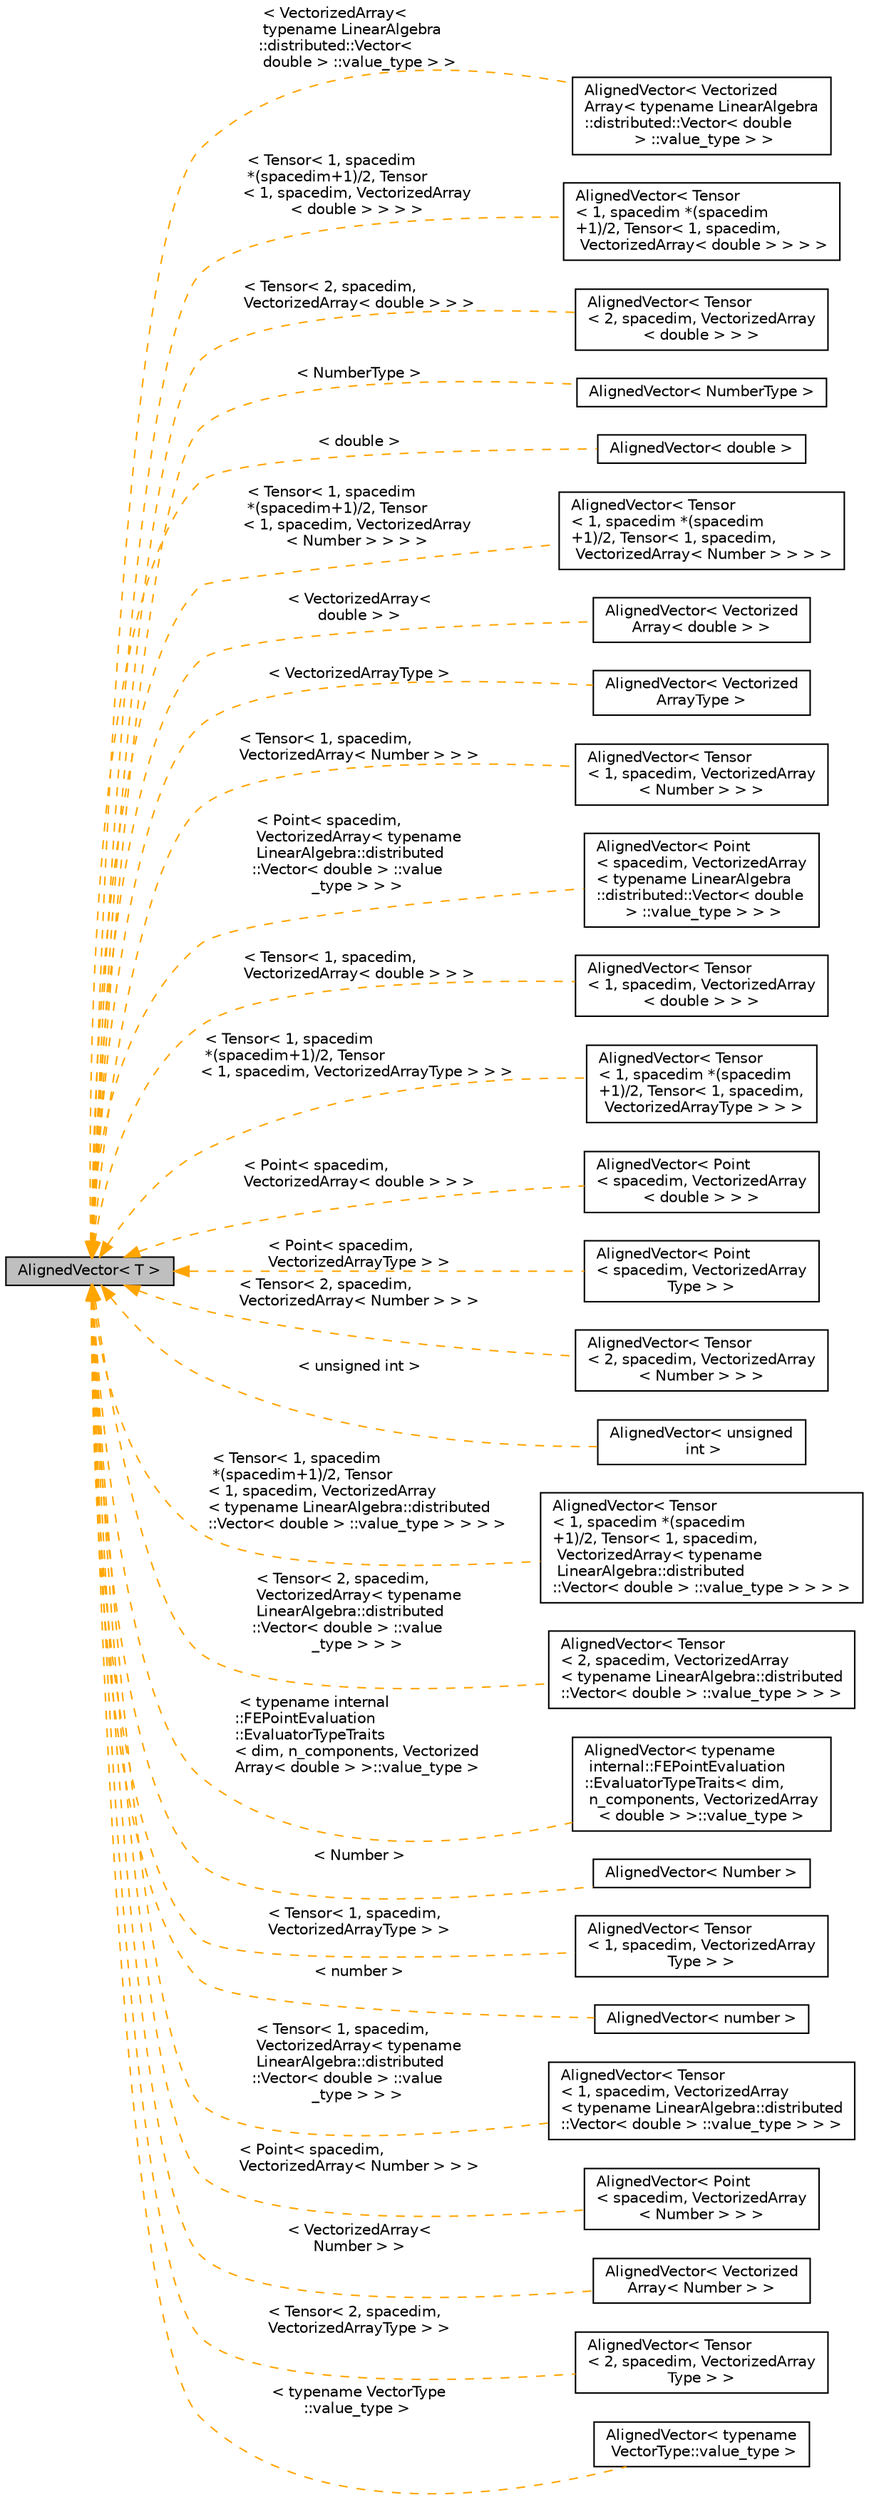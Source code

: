digraph "AlignedVector&lt; T &gt;"
{
 // LATEX_PDF_SIZE
  edge [fontname="Helvetica",fontsize="10",labelfontname="Helvetica",labelfontsize="10"];
  node [fontname="Helvetica",fontsize="10",shape=record];
  rankdir="LR";
  Node1 [label="AlignedVector\< T \>",height=0.2,width=0.4,color="black", fillcolor="grey75", style="filled", fontcolor="black",tooltip=" "];
  Node1 -> Node2 [dir="back",color="orange",fontsize="10",style="dashed",label=" \< VectorizedArray\<\l typename LinearAlgebra\l::distributed::Vector\<\l double \> ::value_type \> \>" ,fontname="Helvetica"];
  Node2 [label="AlignedVector\< Vectorized\lArray\< typename LinearAlgebra\l::distributed::Vector\< double\l \> ::value_type \> \>",height=0.2,width=0.4,color="black", fillcolor="white", style="filled",URL="$classAlignedVector.html",tooltip=" "];
  Node1 -> Node3 [dir="back",color="orange",fontsize="10",style="dashed",label=" \< Tensor\< 1, spacedim\l *(spacedim+1)/2, Tensor\l\< 1, spacedim, VectorizedArray\l\< double \> \> \> \>" ,fontname="Helvetica"];
  Node3 [label="AlignedVector\< Tensor\l\< 1, spacedim *(spacedim\l+1)/2, Tensor\< 1, spacedim,\l VectorizedArray\< double \> \> \> \>",height=0.2,width=0.4,color="black", fillcolor="white", style="filled",URL="$classAlignedVector.html",tooltip=" "];
  Node1 -> Node4 [dir="back",color="orange",fontsize="10",style="dashed",label=" \< Tensor\< 2, spacedim,\l VectorizedArray\< double \> \> \>" ,fontname="Helvetica"];
  Node4 [label="AlignedVector\< Tensor\l\< 2, spacedim, VectorizedArray\l\< double \> \> \>",height=0.2,width=0.4,color="black", fillcolor="white", style="filled",URL="$classAlignedVector.html",tooltip=" "];
  Node1 -> Node5 [dir="back",color="orange",fontsize="10",style="dashed",label=" \< NumberType \>" ,fontname="Helvetica"];
  Node5 [label="AlignedVector\< NumberType \>",height=0.2,width=0.4,color="black", fillcolor="white", style="filled",URL="$classAlignedVector.html",tooltip=" "];
  Node1 -> Node6 [dir="back",color="orange",fontsize="10",style="dashed",label=" \< double \>" ,fontname="Helvetica"];
  Node6 [label="AlignedVector\< double \>",height=0.2,width=0.4,color="black", fillcolor="white", style="filled",URL="$classAlignedVector.html",tooltip=" "];
  Node1 -> Node7 [dir="back",color="orange",fontsize="10",style="dashed",label=" \< Tensor\< 1, spacedim\l *(spacedim+1)/2, Tensor\l\< 1, spacedim, VectorizedArray\l\< Number \> \> \> \>" ,fontname="Helvetica"];
  Node7 [label="AlignedVector\< Tensor\l\< 1, spacedim *(spacedim\l+1)/2, Tensor\< 1, spacedim,\l VectorizedArray\< Number \> \> \> \>",height=0.2,width=0.4,color="black", fillcolor="white", style="filled",URL="$classAlignedVector.html",tooltip=" "];
  Node1 -> Node8 [dir="back",color="orange",fontsize="10",style="dashed",label=" \< VectorizedArray\<\l double \> \>" ,fontname="Helvetica"];
  Node8 [label="AlignedVector\< Vectorized\lArray\< double \> \>",height=0.2,width=0.4,color="black", fillcolor="white", style="filled",URL="$classAlignedVector.html",tooltip=" "];
  Node1 -> Node9 [dir="back",color="orange",fontsize="10",style="dashed",label=" \< VectorizedArrayType \>" ,fontname="Helvetica"];
  Node9 [label="AlignedVector\< Vectorized\lArrayType \>",height=0.2,width=0.4,color="black", fillcolor="white", style="filled",URL="$classAlignedVector.html",tooltip=" "];
  Node1 -> Node10 [dir="back",color="orange",fontsize="10",style="dashed",label=" \< Tensor\< 1, spacedim,\l VectorizedArray\< Number \> \> \>" ,fontname="Helvetica"];
  Node10 [label="AlignedVector\< Tensor\l\< 1, spacedim, VectorizedArray\l\< Number \> \> \>",height=0.2,width=0.4,color="black", fillcolor="white", style="filled",URL="$classAlignedVector.html",tooltip=" "];
  Node1 -> Node11 [dir="back",color="orange",fontsize="10",style="dashed",label=" \< Point\< spacedim,\l VectorizedArray\< typename\l LinearAlgebra::distributed\l::Vector\< double \> ::value\l_type \> \> \>" ,fontname="Helvetica"];
  Node11 [label="AlignedVector\< Point\l\< spacedim, VectorizedArray\l\< typename LinearAlgebra\l::distributed::Vector\< double\l \> ::value_type \> \> \>",height=0.2,width=0.4,color="black", fillcolor="white", style="filled",URL="$classAlignedVector.html",tooltip=" "];
  Node1 -> Node12 [dir="back",color="orange",fontsize="10",style="dashed",label=" \< Tensor\< 1, spacedim,\l VectorizedArray\< double \> \> \>" ,fontname="Helvetica"];
  Node12 [label="AlignedVector\< Tensor\l\< 1, spacedim, VectorizedArray\l\< double \> \> \>",height=0.2,width=0.4,color="black", fillcolor="white", style="filled",URL="$classAlignedVector.html",tooltip=" "];
  Node1 -> Node13 [dir="back",color="orange",fontsize="10",style="dashed",label=" \< Tensor\< 1, spacedim\l *(spacedim+1)/2, Tensor\l\< 1, spacedim, VectorizedArrayType \> \> \>" ,fontname="Helvetica"];
  Node13 [label="AlignedVector\< Tensor\l\< 1, spacedim *(spacedim\l+1)/2, Tensor\< 1, spacedim,\l VectorizedArrayType \> \> \>",height=0.2,width=0.4,color="black", fillcolor="white", style="filled",URL="$classAlignedVector.html",tooltip=" "];
  Node1 -> Node14 [dir="back",color="orange",fontsize="10",style="dashed",label=" \< Point\< spacedim,\l VectorizedArray\< double \> \> \>" ,fontname="Helvetica"];
  Node14 [label="AlignedVector\< Point\l\< spacedim, VectorizedArray\l\< double \> \> \>",height=0.2,width=0.4,color="black", fillcolor="white", style="filled",URL="$classAlignedVector.html",tooltip=" "];
  Node1 -> Node15 [dir="back",color="orange",fontsize="10",style="dashed",label=" \< Point\< spacedim,\l VectorizedArrayType \> \>" ,fontname="Helvetica"];
  Node15 [label="AlignedVector\< Point\l\< spacedim, VectorizedArray\lType \> \>",height=0.2,width=0.4,color="black", fillcolor="white", style="filled",URL="$classAlignedVector.html",tooltip=" "];
  Node1 -> Node16 [dir="back",color="orange",fontsize="10",style="dashed",label=" \< Tensor\< 2, spacedim,\l VectorizedArray\< Number \> \> \>" ,fontname="Helvetica"];
  Node16 [label="AlignedVector\< Tensor\l\< 2, spacedim, VectorizedArray\l\< Number \> \> \>",height=0.2,width=0.4,color="black", fillcolor="white", style="filled",URL="$classAlignedVector.html",tooltip=" "];
  Node1 -> Node17 [dir="back",color="orange",fontsize="10",style="dashed",label=" \< unsigned int \>" ,fontname="Helvetica"];
  Node17 [label="AlignedVector\< unsigned\l int \>",height=0.2,width=0.4,color="black", fillcolor="white", style="filled",URL="$classAlignedVector.html",tooltip=" "];
  Node1 -> Node18 [dir="back",color="orange",fontsize="10",style="dashed",label=" \< Tensor\< 1, spacedim\l *(spacedim+1)/2, Tensor\l\< 1, spacedim, VectorizedArray\l\< typename LinearAlgebra::distributed\l::Vector\< double \> ::value_type \> \> \> \>" ,fontname="Helvetica"];
  Node18 [label="AlignedVector\< Tensor\l\< 1, spacedim *(spacedim\l+1)/2, Tensor\< 1, spacedim,\l VectorizedArray\< typename\l LinearAlgebra::distributed\l::Vector\< double \> ::value_type \> \> \> \>",height=0.2,width=0.4,color="black", fillcolor="white", style="filled",URL="$classAlignedVector.html",tooltip=" "];
  Node1 -> Node19 [dir="back",color="orange",fontsize="10",style="dashed",label=" \< Tensor\< 2, spacedim,\l VectorizedArray\< typename\l LinearAlgebra::distributed\l::Vector\< double \> ::value\l_type \> \> \>" ,fontname="Helvetica"];
  Node19 [label="AlignedVector\< Tensor\l\< 2, spacedim, VectorizedArray\l\< typename LinearAlgebra::distributed\l::Vector\< double \> ::value_type \> \> \>",height=0.2,width=0.4,color="black", fillcolor="white", style="filled",URL="$classAlignedVector.html",tooltip=" "];
  Node1 -> Node20 [dir="back",color="orange",fontsize="10",style="dashed",label=" \< typename internal\l::FEPointEvaluation\l::EvaluatorTypeTraits\l\< dim, n_components, Vectorized\lArray\< double \> \>::value_type \>" ,fontname="Helvetica"];
  Node20 [label="AlignedVector\< typename\l internal::FEPointEvaluation\l::EvaluatorTypeTraits\< dim,\l n_components, VectorizedArray\l\< double \> \>::value_type \>",height=0.2,width=0.4,color="black", fillcolor="white", style="filled",URL="$classAlignedVector.html",tooltip=" "];
  Node1 -> Node21 [dir="back",color="orange",fontsize="10",style="dashed",label=" \< Number \>" ,fontname="Helvetica"];
  Node21 [label="AlignedVector\< Number \>",height=0.2,width=0.4,color="black", fillcolor="white", style="filled",URL="$classAlignedVector.html",tooltip=" "];
  Node1 -> Node22 [dir="back",color="orange",fontsize="10",style="dashed",label=" \< Tensor\< 1, spacedim,\l VectorizedArrayType \> \>" ,fontname="Helvetica"];
  Node22 [label="AlignedVector\< Tensor\l\< 1, spacedim, VectorizedArray\lType \> \>",height=0.2,width=0.4,color="black", fillcolor="white", style="filled",URL="$classAlignedVector.html",tooltip=" "];
  Node1 -> Node23 [dir="back",color="orange",fontsize="10",style="dashed",label=" \< number \>" ,fontname="Helvetica"];
  Node23 [label="AlignedVector\< number \>",height=0.2,width=0.4,color="black", fillcolor="white", style="filled",URL="$classAlignedVector.html",tooltip=" "];
  Node1 -> Node24 [dir="back",color="orange",fontsize="10",style="dashed",label=" \< Tensor\< 1, spacedim,\l VectorizedArray\< typename\l LinearAlgebra::distributed\l::Vector\< double \> ::value\l_type \> \> \>" ,fontname="Helvetica"];
  Node24 [label="AlignedVector\< Tensor\l\< 1, spacedim, VectorizedArray\l\< typename LinearAlgebra::distributed\l::Vector\< double \> ::value_type \> \> \>",height=0.2,width=0.4,color="black", fillcolor="white", style="filled",URL="$classAlignedVector.html",tooltip=" "];
  Node1 -> Node25 [dir="back",color="orange",fontsize="10",style="dashed",label=" \< Point\< spacedim,\l VectorizedArray\< Number \> \> \>" ,fontname="Helvetica"];
  Node25 [label="AlignedVector\< Point\l\< spacedim, VectorizedArray\l\< Number \> \> \>",height=0.2,width=0.4,color="black", fillcolor="white", style="filled",URL="$classAlignedVector.html",tooltip=" "];
  Node1 -> Node26 [dir="back",color="orange",fontsize="10",style="dashed",label=" \< VectorizedArray\<\l Number \> \>" ,fontname="Helvetica"];
  Node26 [label="AlignedVector\< Vectorized\lArray\< Number \> \>",height=0.2,width=0.4,color="black", fillcolor="white", style="filled",URL="$classAlignedVector.html",tooltip=" "];
  Node1 -> Node27 [dir="back",color="orange",fontsize="10",style="dashed",label=" \< Tensor\< 2, spacedim,\l VectorizedArrayType \> \>" ,fontname="Helvetica"];
  Node27 [label="AlignedVector\< Tensor\l\< 2, spacedim, VectorizedArray\lType \> \>",height=0.2,width=0.4,color="black", fillcolor="white", style="filled",URL="$classAlignedVector.html",tooltip=" "];
  Node1 -> Node28 [dir="back",color="orange",fontsize="10",style="dashed",label=" \< typename VectorType\l::value_type \>" ,fontname="Helvetica"];
  Node28 [label="AlignedVector\< typename\l VectorType::value_type \>",height=0.2,width=0.4,color="black", fillcolor="white", style="filled",URL="$classAlignedVector.html",tooltip=" "];
}
